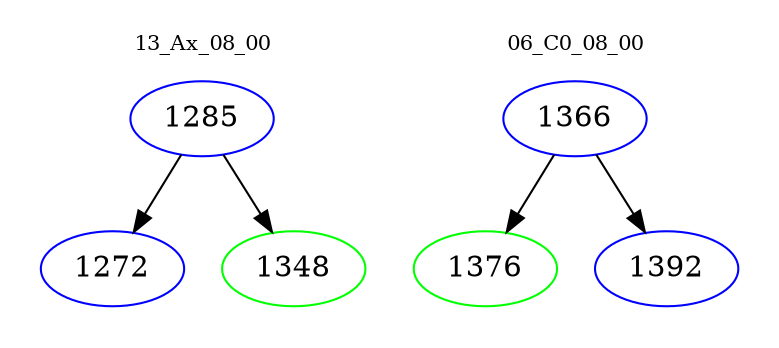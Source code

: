 digraph{
subgraph cluster_0 {
color = white
label = "13_Ax_08_00";
fontsize=10;
T0_1285 [label="1285", color="blue"]
T0_1285 -> T0_1272 [color="black"]
T0_1272 [label="1272", color="blue"]
T0_1285 -> T0_1348 [color="black"]
T0_1348 [label="1348", color="green"]
}
subgraph cluster_1 {
color = white
label = "06_C0_08_00";
fontsize=10;
T1_1366 [label="1366", color="blue"]
T1_1366 -> T1_1376 [color="black"]
T1_1376 [label="1376", color="green"]
T1_1366 -> T1_1392 [color="black"]
T1_1392 [label="1392", color="blue"]
}
}
